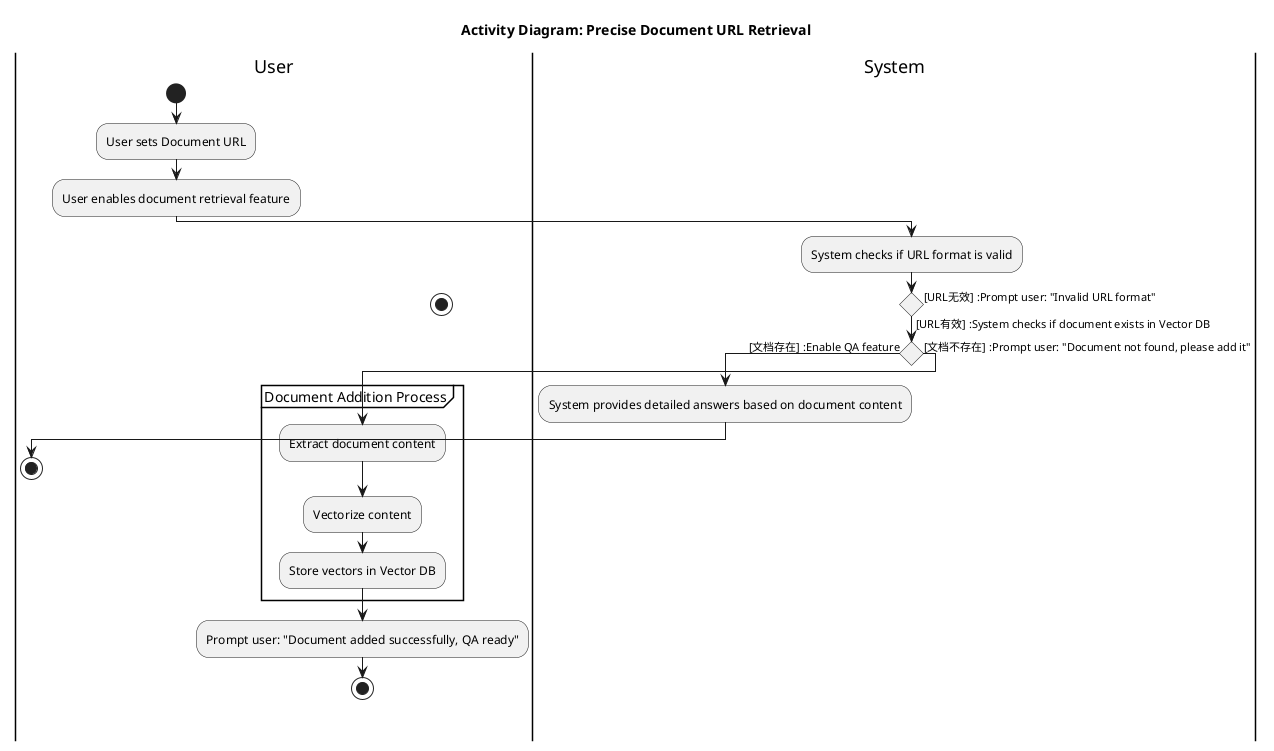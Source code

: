 @startuml
title Activity Diagram: Precise Document URL Retrieval

|User|
start
:User sets Document URL;
:User enables document retrieval feature;

|System|
:System checks if URL format is valid;
if () then
  ->[URL有效] :System checks if document exists in Vector DB;
  if () then
    ->[文档存在] :Enable QA feature;
    :System provides detailed answers based on document content;
    
    |User|
    stop
  else
    ->[文档不存在] :Prompt user: "Document not found, please add it";
    partition Document Addition Process {
      :Extract document content;
      :Vectorize content;
      :Store vectors in Vector DB;
    }
    :Prompt user: "Document added successfully, QA ready";
    
    |User|
    stop
  endif
else
  ->[URL无效] :Prompt user: "Invalid URL format";
  
  |User|
  stop
endif

@enduml